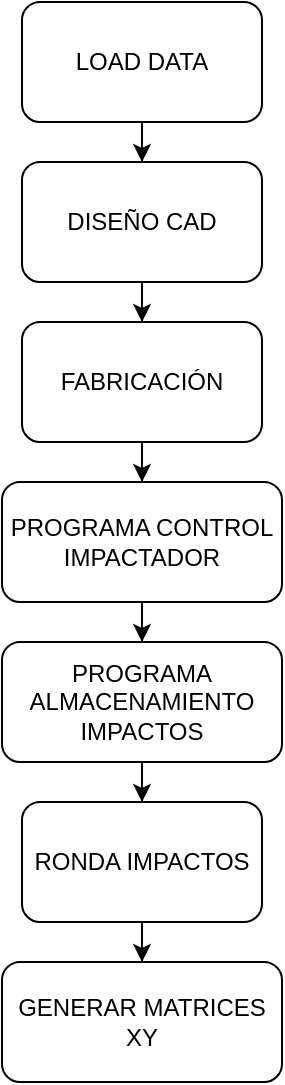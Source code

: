 <mxfile version="15.8.3" type="device"><diagram id="6a731a19-8d31-9384-78a2-239565b7b9f0" name="Page-1"><mxGraphModel dx="460" dy="824" grid="1" gridSize="10" guides="1" tooltips="1" connect="1" arrows="1" fold="1" page="1" pageScale="1" pageWidth="1169" pageHeight="827" background="none" math="0" shadow="0"><root><mxCell id="0"/><mxCell id="1" parent="0"/><mxCell id="rT-Ffsh0sWYrynhR6ivm-64" value="" style="edgeStyle=orthogonalEdgeStyle;rounded=0;orthogonalLoop=1;jettySize=auto;html=1;" edge="1" parent="1" source="rT-Ffsh0sWYrynhR6ivm-55" target="rT-Ffsh0sWYrynhR6ivm-63"><mxGeometry relative="1" as="geometry"/></mxCell><mxCell id="rT-Ffsh0sWYrynhR6ivm-55" value="LOAD DATA" style="rounded=1;whiteSpace=wrap;html=1;" vertex="1" parent="1"><mxGeometry x="200" y="40" width="120" height="60" as="geometry"/></mxCell><mxCell id="rT-Ffsh0sWYrynhR6ivm-66" value="" style="edgeStyle=orthogonalEdgeStyle;rounded=0;orthogonalLoop=1;jettySize=auto;html=1;" edge="1" parent="1" source="rT-Ffsh0sWYrynhR6ivm-63" target="rT-Ffsh0sWYrynhR6ivm-65"><mxGeometry relative="1" as="geometry"/></mxCell><mxCell id="rT-Ffsh0sWYrynhR6ivm-63" value="DISEÑO CAD" style="rounded=1;whiteSpace=wrap;html=1;" vertex="1" parent="1"><mxGeometry x="200" y="120" width="120" height="60" as="geometry"/></mxCell><mxCell id="rT-Ffsh0sWYrynhR6ivm-68" value="" style="edgeStyle=orthogonalEdgeStyle;rounded=0;orthogonalLoop=1;jettySize=auto;html=1;" edge="1" parent="1" source="rT-Ffsh0sWYrynhR6ivm-65" target="rT-Ffsh0sWYrynhR6ivm-67"><mxGeometry relative="1" as="geometry"/></mxCell><mxCell id="rT-Ffsh0sWYrynhR6ivm-65" value="FABRICACIÓN" style="rounded=1;whiteSpace=wrap;html=1;" vertex="1" parent="1"><mxGeometry x="200" y="200" width="120" height="60" as="geometry"/></mxCell><mxCell id="rT-Ffsh0sWYrynhR6ivm-70" value="" style="edgeStyle=orthogonalEdgeStyle;rounded=0;orthogonalLoop=1;jettySize=auto;html=1;" edge="1" parent="1" source="rT-Ffsh0sWYrynhR6ivm-67" target="rT-Ffsh0sWYrynhR6ivm-69"><mxGeometry relative="1" as="geometry"/></mxCell><mxCell id="rT-Ffsh0sWYrynhR6ivm-67" value="PROGRAMA CONTROL IMPACTADOR" style="rounded=1;whiteSpace=wrap;html=1;" vertex="1" parent="1"><mxGeometry x="190" y="280" width="140" height="60" as="geometry"/></mxCell><mxCell id="rT-Ffsh0sWYrynhR6ivm-73" value="" style="edgeStyle=orthogonalEdgeStyle;rounded=0;orthogonalLoop=1;jettySize=auto;html=1;" edge="1" parent="1" source="rT-Ffsh0sWYrynhR6ivm-69" target="rT-Ffsh0sWYrynhR6ivm-72"><mxGeometry relative="1" as="geometry"/></mxCell><mxCell id="rT-Ffsh0sWYrynhR6ivm-69" value="PROGRAMA ALMACENAMIENTO IMPACTOS" style="rounded=1;whiteSpace=wrap;html=1;" vertex="1" parent="1"><mxGeometry x="190" y="360" width="140" height="60" as="geometry"/></mxCell><mxCell id="rT-Ffsh0sWYrynhR6ivm-75" value="" style="edgeStyle=orthogonalEdgeStyle;rounded=0;orthogonalLoop=1;jettySize=auto;html=1;" edge="1" parent="1" source="rT-Ffsh0sWYrynhR6ivm-72" target="rT-Ffsh0sWYrynhR6ivm-74"><mxGeometry relative="1" as="geometry"/></mxCell><mxCell id="rT-Ffsh0sWYrynhR6ivm-72" value="RONDA IMPACTOS" style="rounded=1;whiteSpace=wrap;html=1;" vertex="1" parent="1"><mxGeometry x="200" y="440" width="120" height="60" as="geometry"/></mxCell><mxCell id="rT-Ffsh0sWYrynhR6ivm-74" value="GENERAR MATRICES XY" style="rounded=1;whiteSpace=wrap;html=1;" vertex="1" parent="1"><mxGeometry x="190" y="520" width="140" height="60" as="geometry"/></mxCell></root></mxGraphModel></diagram></mxfile>